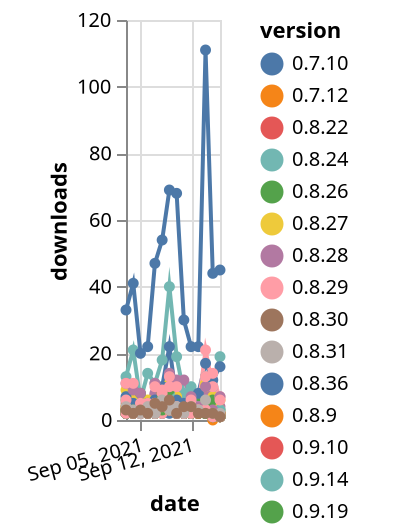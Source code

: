 {"$schema": "https://vega.github.io/schema/vega-lite/v5.json", "description": "A simple bar chart with embedded data.", "data": {"values": [{"date": "2021-09-03", "total": 1354, "delta": 2, "version": "2.0.2"}, {"date": "2021-09-04", "total": 1356, "delta": 2, "version": "2.0.2"}, {"date": "2021-09-05", "total": 1358, "delta": 2, "version": "2.0.2"}, {"date": "2021-09-06", "total": 1360, "delta": 2, "version": "2.0.2"}, {"date": "2021-09-07", "total": 1362, "delta": 2, "version": "2.0.2"}, {"date": "2021-09-08", "total": 1364, "delta": 2, "version": "2.0.2"}, {"date": "2021-09-09", "total": 1367, "delta": 3, "version": "2.0.2"}, {"date": "2021-09-10", "total": 1369, "delta": 2, "version": "2.0.2"}, {"date": "2021-09-11", "total": 1371, "delta": 2, "version": "2.0.2"}, {"date": "2021-09-12", "total": 1373, "delta": 2, "version": "2.0.2"}, {"date": "2021-09-13", "total": 1375, "delta": 2, "version": "2.0.2"}, {"date": "2021-09-14", "total": 1377, "delta": 2, "version": "2.0.2"}, {"date": "2021-09-15", "total": 1378, "delta": 1, "version": "2.0.2"}, {"date": "2021-09-16", "total": 1379, "delta": 1, "version": "2.0.2"}, {"date": "2021-09-03", "total": 2089, "delta": 5, "version": "0.9.36"}, {"date": "2021-09-04", "total": 2097, "delta": 8, "version": "0.9.36"}, {"date": "2021-09-05", "total": 2100, "delta": 3, "version": "0.9.36"}, {"date": "2021-09-06", "total": 2103, "delta": 3, "version": "0.9.36"}, {"date": "2021-09-07", "total": 2111, "delta": 8, "version": "0.9.36"}, {"date": "2021-09-08", "total": 2117, "delta": 6, "version": "0.9.36"}, {"date": "2021-09-09", "total": 2121, "delta": 4, "version": "0.9.36"}, {"date": "2021-09-10", "total": 2125, "delta": 4, "version": "0.9.36"}, {"date": "2021-09-11", "total": 2128, "delta": 3, "version": "0.9.36"}, {"date": "2021-09-12", "total": 2131, "delta": 3, "version": "0.9.36"}, {"date": "2021-09-13", "total": 2133, "delta": 2, "version": "0.9.36"}, {"date": "2021-09-14", "total": 2142, "delta": 9, "version": "0.9.36"}, {"date": "2021-09-15", "total": 2144, "delta": 2, "version": "0.9.36"}, {"date": "2021-09-16", "total": 2148, "delta": 4, "version": "0.9.36"}, {"date": "2021-09-03", "total": 3318, "delta": 3, "version": "0.8.27"}, {"date": "2021-09-04", "total": 3321, "delta": 3, "version": "0.8.27"}, {"date": "2021-09-05", "total": 3323, "delta": 2, "version": "0.8.27"}, {"date": "2021-09-06", "total": 3326, "delta": 3, "version": "0.8.27"}, {"date": "2021-09-07", "total": 3329, "delta": 3, "version": "0.8.27"}, {"date": "2021-09-08", "total": 3337, "delta": 8, "version": "0.8.27"}, {"date": "2021-09-09", "total": 3347, "delta": 10, "version": "0.8.27"}, {"date": "2021-09-10", "total": 3349, "delta": 2, "version": "0.8.27"}, {"date": "2021-09-11", "total": 3351, "delta": 2, "version": "0.8.27"}, {"date": "2021-09-12", "total": 3354, "delta": 3, "version": "0.8.27"}, {"date": "2021-09-13", "total": 3356, "delta": 2, "version": "0.8.27"}, {"date": "2021-09-14", "total": 3359, "delta": 3, "version": "0.8.27"}, {"date": "2021-09-15", "total": 3360, "delta": 1, "version": "0.8.27"}, {"date": "2021-09-16", "total": 3361, "delta": 1, "version": "0.8.27"}, {"date": "2021-09-03", "total": 2762, "delta": 3, "version": "0.9.29"}, {"date": "2021-09-04", "total": 2766, "delta": 4, "version": "0.9.29"}, {"date": "2021-09-05", "total": 2768, "delta": 2, "version": "0.9.29"}, {"date": "2021-09-06", "total": 2771, "delta": 3, "version": "0.9.29"}, {"date": "2021-09-07", "total": 2773, "delta": 2, "version": "0.9.29"}, {"date": "2021-09-08", "total": 2778, "delta": 5, "version": "0.9.29"}, {"date": "2021-09-09", "total": 2781, "delta": 3, "version": "0.9.29"}, {"date": "2021-09-10", "total": 2783, "delta": 2, "version": "0.9.29"}, {"date": "2021-09-11", "total": 2785, "delta": 2, "version": "0.9.29"}, {"date": "2021-09-12", "total": 2787, "delta": 2, "version": "0.9.29"}, {"date": "2021-09-13", "total": 2792, "delta": 5, "version": "0.9.29"}, {"date": "2021-09-14", "total": 2796, "delta": 4, "version": "0.9.29"}, {"date": "2021-09-15", "total": 2799, "delta": 3, "version": "0.9.29"}, {"date": "2021-09-16", "total": 2800, "delta": 1, "version": "0.9.29"}, {"date": "2021-09-03", "total": 4852, "delta": 4, "version": "0.8.9"}, {"date": "2021-09-04", "total": 4856, "delta": 4, "version": "0.8.9"}, {"date": "2021-09-05", "total": 4860, "delta": 4, "version": "0.8.9"}, {"date": "2021-09-06", "total": 4864, "delta": 4, "version": "0.8.9"}, {"date": "2021-09-07", "total": 4868, "delta": 4, "version": "0.8.9"}, {"date": "2021-09-08", "total": 4871, "delta": 3, "version": "0.8.9"}, {"date": "2021-09-09", "total": 4875, "delta": 4, "version": "0.8.9"}, {"date": "2021-09-10", "total": 4879, "delta": 4, "version": "0.8.9"}, {"date": "2021-09-11", "total": 4883, "delta": 4, "version": "0.8.9"}, {"date": "2021-09-12", "total": 4887, "delta": 4, "version": "0.8.9"}, {"date": "2021-09-13", "total": 4891, "delta": 4, "version": "0.8.9"}, {"date": "2021-09-14", "total": 4895, "delta": 4, "version": "0.8.9"}, {"date": "2021-09-15", "total": 4895, "delta": 0, "version": "0.8.9"}, {"date": "2021-09-16", "total": 4897, "delta": 2, "version": "0.8.9"}, {"date": "2021-09-03", "total": 17284, "delta": 2, "version": "0.9.10"}, {"date": "2021-09-04", "total": 17286, "delta": 2, "version": "0.9.10"}, {"date": "2021-09-05", "total": 17289, "delta": 3, "version": "0.9.10"}, {"date": "2021-09-06", "total": 17292, "delta": 3, "version": "0.9.10"}, {"date": "2021-09-07", "total": 17296, "delta": 4, "version": "0.9.10"}, {"date": "2021-09-08", "total": 17305, "delta": 9, "version": "0.9.10"}, {"date": "2021-09-09", "total": 17313, "delta": 8, "version": "0.9.10"}, {"date": "2021-09-10", "total": 17315, "delta": 2, "version": "0.9.10"}, {"date": "2021-09-11", "total": 17318, "delta": 3, "version": "0.9.10"}, {"date": "2021-09-12", "total": 17322, "delta": 4, "version": "0.9.10"}, {"date": "2021-09-13", "total": 17326, "delta": 4, "version": "0.9.10"}, {"date": "2021-09-14", "total": 17328, "delta": 2, "version": "0.9.10"}, {"date": "2021-09-15", "total": 17330, "delta": 2, "version": "0.9.10"}, {"date": "2021-09-16", "total": 17331, "delta": 1, "version": "0.9.10"}, {"date": "2021-09-03", "total": 485, "delta": 3, "version": "2.0.10"}, {"date": "2021-09-04", "total": 489, "delta": 4, "version": "2.0.10"}, {"date": "2021-09-05", "total": 491, "delta": 2, "version": "2.0.10"}, {"date": "2021-09-06", "total": 493, "delta": 2, "version": "2.0.10"}, {"date": "2021-09-07", "total": 495, "delta": 2, "version": "2.0.10"}, {"date": "2021-09-08", "total": 499, "delta": 4, "version": "2.0.10"}, {"date": "2021-09-09", "total": 503, "delta": 4, "version": "2.0.10"}, {"date": "2021-09-10", "total": 505, "delta": 2, "version": "2.0.10"}, {"date": "2021-09-11", "total": 507, "delta": 2, "version": "2.0.10"}, {"date": "2021-09-12", "total": 509, "delta": 2, "version": "2.0.10"}, {"date": "2021-09-13", "total": 511, "delta": 2, "version": "2.0.10"}, {"date": "2021-09-14", "total": 513, "delta": 2, "version": "2.0.10"}, {"date": "2021-09-15", "total": 515, "delta": 2, "version": "2.0.10"}, {"date": "2021-09-16", "total": 516, "delta": 1, "version": "2.0.10"}, {"date": "2021-09-03", "total": 1577, "delta": 2, "version": "0.9.28"}, {"date": "2021-09-04", "total": 1579, "delta": 2, "version": "0.9.28"}, {"date": "2021-09-05", "total": 1581, "delta": 2, "version": "0.9.28"}, {"date": "2021-09-06", "total": 1583, "delta": 2, "version": "0.9.28"}, {"date": "2021-09-07", "total": 1586, "delta": 3, "version": "0.9.28"}, {"date": "2021-09-08", "total": 1589, "delta": 3, "version": "0.9.28"}, {"date": "2021-09-09", "total": 1592, "delta": 3, "version": "0.9.28"}, {"date": "2021-09-10", "total": 1594, "delta": 2, "version": "0.9.28"}, {"date": "2021-09-11", "total": 1596, "delta": 2, "version": "0.9.28"}, {"date": "2021-09-12", "total": 1598, "delta": 2, "version": "0.9.28"}, {"date": "2021-09-13", "total": 1600, "delta": 2, "version": "0.9.28"}, {"date": "2021-09-14", "total": 1602, "delta": 2, "version": "0.9.28"}, {"date": "2021-09-15", "total": 1604, "delta": 2, "version": "0.9.28"}, {"date": "2021-09-16", "total": 1605, "delta": 1, "version": "0.9.28"}, {"date": "2021-09-03", "total": 3170, "delta": 2, "version": "0.8.30"}, {"date": "2021-09-04", "total": 3172, "delta": 2, "version": "0.8.30"}, {"date": "2021-09-05", "total": 3174, "delta": 2, "version": "0.8.30"}, {"date": "2021-09-06", "total": 3176, "delta": 2, "version": "0.8.30"}, {"date": "2021-09-07", "total": 3179, "delta": 3, "version": "0.8.30"}, {"date": "2021-09-08", "total": 3185, "delta": 6, "version": "0.8.30"}, {"date": "2021-09-09", "total": 3193, "delta": 8, "version": "0.8.30"}, {"date": "2021-09-10", "total": 3196, "delta": 3, "version": "0.8.30"}, {"date": "2021-09-11", "total": 3198, "delta": 2, "version": "0.8.30"}, {"date": "2021-09-12", "total": 3200, "delta": 2, "version": "0.8.30"}, {"date": "2021-09-13", "total": 3204, "delta": 4, "version": "0.8.30"}, {"date": "2021-09-14", "total": 3206, "delta": 2, "version": "0.8.30"}, {"date": "2021-09-15", "total": 3207, "delta": 1, "version": "0.8.30"}, {"date": "2021-09-16", "total": 3208, "delta": 1, "version": "0.8.30"}, {"date": "2021-09-03", "total": 4327, "delta": 2, "version": "2.0.4"}, {"date": "2021-09-04", "total": 4330, "delta": 3, "version": "2.0.4"}, {"date": "2021-09-05", "total": 4332, "delta": 2, "version": "2.0.4"}, {"date": "2021-09-06", "total": 4334, "delta": 2, "version": "2.0.4"}, {"date": "2021-09-07", "total": 4337, "delta": 3, "version": "2.0.4"}, {"date": "2021-09-08", "total": 4342, "delta": 5, "version": "2.0.4"}, {"date": "2021-09-09", "total": 4349, "delta": 7, "version": "2.0.4"}, {"date": "2021-09-10", "total": 4353, "delta": 4, "version": "2.0.4"}, {"date": "2021-09-11", "total": 4355, "delta": 2, "version": "2.0.4"}, {"date": "2021-09-12", "total": 4357, "delta": 2, "version": "2.0.4"}, {"date": "2021-09-13", "total": 4359, "delta": 2, "version": "2.0.4"}, {"date": "2021-09-14", "total": 4362, "delta": 3, "version": "2.0.4"}, {"date": "2021-09-15", "total": 4364, "delta": 2, "version": "2.0.4"}, {"date": "2021-09-16", "total": 4365, "delta": 1, "version": "2.0.4"}, {"date": "2021-09-03", "total": 13239, "delta": 13, "version": "0.9.14"}, {"date": "2021-09-04", "total": 13260, "delta": 21, "version": "0.9.14"}, {"date": "2021-09-05", "total": 13266, "delta": 6, "version": "0.9.14"}, {"date": "2021-09-06", "total": 13280, "delta": 14, "version": "0.9.14"}, {"date": "2021-09-07", "total": 13291, "delta": 11, "version": "0.9.14"}, {"date": "2021-09-08", "total": 13309, "delta": 18, "version": "0.9.14"}, {"date": "2021-09-09", "total": 13349, "delta": 40, "version": "0.9.14"}, {"date": "2021-09-10", "total": 13368, "delta": 19, "version": "0.9.14"}, {"date": "2021-09-11", "total": 13376, "delta": 8, "version": "0.9.14"}, {"date": "2021-09-12", "total": 13386, "delta": 10, "version": "0.9.14"}, {"date": "2021-09-13", "total": 13390, "delta": 4, "version": "0.9.14"}, {"date": "2021-09-14", "total": 13403, "delta": 13, "version": "0.9.14"}, {"date": "2021-09-15", "total": 13413, "delta": 10, "version": "0.9.14"}, {"date": "2021-09-16", "total": 13432, "delta": 19, "version": "0.9.14"}, {"date": "2021-09-03", "total": 3200, "delta": 2, "version": "0.8.31"}, {"date": "2021-09-04", "total": 3202, "delta": 2, "version": "0.8.31"}, {"date": "2021-09-05", "total": 3204, "delta": 2, "version": "0.8.31"}, {"date": "2021-09-06", "total": 3206, "delta": 2, "version": "0.8.31"}, {"date": "2021-09-07", "total": 3211, "delta": 5, "version": "0.8.31"}, {"date": "2021-09-08", "total": 3218, "delta": 7, "version": "0.8.31"}, {"date": "2021-09-09", "total": 3226, "delta": 8, "version": "0.8.31"}, {"date": "2021-09-10", "total": 3228, "delta": 2, "version": "0.8.31"}, {"date": "2021-09-11", "total": 3230, "delta": 2, "version": "0.8.31"}, {"date": "2021-09-12", "total": 3232, "delta": 2, "version": "0.8.31"}, {"date": "2021-09-13", "total": 3235, "delta": 3, "version": "0.8.31"}, {"date": "2021-09-14", "total": 3237, "delta": 2, "version": "0.8.31"}, {"date": "2021-09-15", "total": 3238, "delta": 1, "version": "0.8.31"}, {"date": "2021-09-16", "total": 3239, "delta": 1, "version": "0.8.31"}, {"date": "2021-09-03", "total": 2010, "delta": 9, "version": "2.0.7"}, {"date": "2021-09-04", "total": 2014, "delta": 4, "version": "2.0.7"}, {"date": "2021-09-05", "total": 2017, "delta": 3, "version": "2.0.7"}, {"date": "2021-09-06", "total": 2021, "delta": 4, "version": "2.0.7"}, {"date": "2021-09-07", "total": 2024, "delta": 3, "version": "2.0.7"}, {"date": "2021-09-08", "total": 2027, "delta": 3, "version": "2.0.7"}, {"date": "2021-09-09", "total": 2031, "delta": 4, "version": "2.0.7"}, {"date": "2021-09-10", "total": 2038, "delta": 7, "version": "2.0.7"}, {"date": "2021-09-11", "total": 2040, "delta": 2, "version": "2.0.7"}, {"date": "2021-09-12", "total": 2043, "delta": 3, "version": "2.0.7"}, {"date": "2021-09-13", "total": 2049, "delta": 6, "version": "2.0.7"}, {"date": "2021-09-14", "total": 2060, "delta": 11, "version": "2.0.7"}, {"date": "2021-09-15", "total": 2067, "delta": 7, "version": "2.0.7"}, {"date": "2021-09-16", "total": 2070, "delta": 3, "version": "2.0.7"}, {"date": "2021-09-03", "total": 9533, "delta": 4, "version": "0.9.21"}, {"date": "2021-09-04", "total": 9539, "delta": 6, "version": "0.9.21"}, {"date": "2021-09-05", "total": 9543, "delta": 4, "version": "0.9.21"}, {"date": "2021-09-06", "total": 9549, "delta": 6, "version": "0.9.21"}, {"date": "2021-09-07", "total": 9552, "delta": 3, "version": "0.9.21"}, {"date": "2021-09-08", "total": 9559, "delta": 7, "version": "0.9.21"}, {"date": "2021-09-09", "total": 9570, "delta": 11, "version": "0.9.21"}, {"date": "2021-09-10", "total": 9576, "delta": 6, "version": "0.9.21"}, {"date": "2021-09-11", "total": 9580, "delta": 4, "version": "0.9.21"}, {"date": "2021-09-12", "total": 9585, "delta": 5, "version": "0.9.21"}, {"date": "2021-09-13", "total": 9589, "delta": 4, "version": "0.9.21"}, {"date": "2021-09-14", "total": 9599, "delta": 10, "version": "0.9.21"}, {"date": "2021-09-15", "total": 9603, "delta": 4, "version": "0.9.21"}, {"date": "2021-09-16", "total": 9609, "delta": 6, "version": "0.9.21"}, {"date": "2021-09-03", "total": 3120, "delta": 2, "version": "0.8.28"}, {"date": "2021-09-04", "total": 3122, "delta": 2, "version": "0.8.28"}, {"date": "2021-09-05", "total": 3124, "delta": 2, "version": "0.8.28"}, {"date": "2021-09-06", "total": 3126, "delta": 2, "version": "0.8.28"}, {"date": "2021-09-07", "total": 3128, "delta": 2, "version": "0.8.28"}, {"date": "2021-09-08", "total": 3135, "delta": 7, "version": "0.8.28"}, {"date": "2021-09-09", "total": 3145, "delta": 10, "version": "0.8.28"}, {"date": "2021-09-10", "total": 3147, "delta": 2, "version": "0.8.28"}, {"date": "2021-09-11", "total": 3149, "delta": 2, "version": "0.8.28"}, {"date": "2021-09-12", "total": 3151, "delta": 2, "version": "0.8.28"}, {"date": "2021-09-13", "total": 3154, "delta": 3, "version": "0.8.28"}, {"date": "2021-09-14", "total": 3156, "delta": 2, "version": "0.8.28"}, {"date": "2021-09-15", "total": 3157, "delta": 1, "version": "0.8.28"}, {"date": "2021-09-16", "total": 3158, "delta": 1, "version": "0.8.28"}, {"date": "2021-09-03", "total": 2216, "delta": 2, "version": "0.9.35"}, {"date": "2021-09-04", "total": 2218, "delta": 2, "version": "0.9.35"}, {"date": "2021-09-05", "total": 2220, "delta": 2, "version": "0.9.35"}, {"date": "2021-09-06", "total": 2222, "delta": 2, "version": "0.9.35"}, {"date": "2021-09-07", "total": 2224, "delta": 2, "version": "0.9.35"}, {"date": "2021-09-08", "total": 2227, "delta": 3, "version": "0.9.35"}, {"date": "2021-09-09", "total": 2230, "delta": 3, "version": "0.9.35"}, {"date": "2021-09-10", "total": 2232, "delta": 2, "version": "0.9.35"}, {"date": "2021-09-11", "total": 2234, "delta": 2, "version": "0.9.35"}, {"date": "2021-09-12", "total": 2236, "delta": 2, "version": "0.9.35"}, {"date": "2021-09-13", "total": 2238, "delta": 2, "version": "0.9.35"}, {"date": "2021-09-14", "total": 2240, "delta": 2, "version": "0.9.35"}, {"date": "2021-09-15", "total": 2242, "delta": 2, "version": "0.9.35"}, {"date": "2021-09-16", "total": 2243, "delta": 1, "version": "0.9.35"}, {"date": "2021-09-03", "total": 7711, "delta": 3, "version": "0.8.22"}, {"date": "2021-09-04", "total": 7713, "delta": 2, "version": "0.8.22"}, {"date": "2021-09-05", "total": 7715, "delta": 2, "version": "0.8.22"}, {"date": "2021-09-06", "total": 7717, "delta": 2, "version": "0.8.22"}, {"date": "2021-09-07", "total": 7719, "delta": 2, "version": "0.8.22"}, {"date": "2021-09-08", "total": 7727, "delta": 8, "version": "0.8.22"}, {"date": "2021-09-09", "total": 7736, "delta": 9, "version": "0.8.22"}, {"date": "2021-09-10", "total": 7738, "delta": 2, "version": "0.8.22"}, {"date": "2021-09-11", "total": 7740, "delta": 2, "version": "0.8.22"}, {"date": "2021-09-12", "total": 7742, "delta": 2, "version": "0.8.22"}, {"date": "2021-09-13", "total": 7744, "delta": 2, "version": "0.8.22"}, {"date": "2021-09-14", "total": 7748, "delta": 4, "version": "0.8.22"}, {"date": "2021-09-15", "total": 7749, "delta": 1, "version": "0.8.22"}, {"date": "2021-09-16", "total": 7751, "delta": 2, "version": "0.8.22"}, {"date": "2021-09-03", "total": 3136, "delta": 2, "version": "0.9.30"}, {"date": "2021-09-04", "total": 3138, "delta": 2, "version": "0.9.30"}, {"date": "2021-09-05", "total": 3140, "delta": 2, "version": "0.9.30"}, {"date": "2021-09-06", "total": 3142, "delta": 2, "version": "0.9.30"}, {"date": "2021-09-07", "total": 3144, "delta": 2, "version": "0.9.30"}, {"date": "2021-09-08", "total": 3147, "delta": 3, "version": "0.9.30"}, {"date": "2021-09-09", "total": 3150, "delta": 3, "version": "0.9.30"}, {"date": "2021-09-10", "total": 3152, "delta": 2, "version": "0.9.30"}, {"date": "2021-09-11", "total": 3154, "delta": 2, "version": "0.9.30"}, {"date": "2021-09-12", "total": 3156, "delta": 2, "version": "0.9.30"}, {"date": "2021-09-13", "total": 3158, "delta": 2, "version": "0.9.30"}, {"date": "2021-09-14", "total": 3160, "delta": 2, "version": "0.9.30"}, {"date": "2021-09-15", "total": 3162, "delta": 2, "version": "0.9.30"}, {"date": "2021-09-16", "total": 3164, "delta": 2, "version": "0.9.30"}, {"date": "2021-09-03", "total": 3124, "delta": 2, "version": "0.8.26"}, {"date": "2021-09-04", "total": 3126, "delta": 2, "version": "0.8.26"}, {"date": "2021-09-05", "total": 3128, "delta": 2, "version": "0.8.26"}, {"date": "2021-09-06", "total": 3130, "delta": 2, "version": "0.8.26"}, {"date": "2021-09-07", "total": 3132, "delta": 2, "version": "0.8.26"}, {"date": "2021-09-08", "total": 3140, "delta": 8, "version": "0.8.26"}, {"date": "2021-09-09", "total": 3149, "delta": 9, "version": "0.8.26"}, {"date": "2021-09-10", "total": 3151, "delta": 2, "version": "0.8.26"}, {"date": "2021-09-11", "total": 3153, "delta": 2, "version": "0.8.26"}, {"date": "2021-09-12", "total": 3158, "delta": 5, "version": "0.8.26"}, {"date": "2021-09-13", "total": 3161, "delta": 3, "version": "0.8.26"}, {"date": "2021-09-14", "total": 3163, "delta": 2, "version": "0.8.26"}, {"date": "2021-09-15", "total": 3164, "delta": 1, "version": "0.8.26"}, {"date": "2021-09-16", "total": 3166, "delta": 2, "version": "0.8.26"}, {"date": "2021-09-03", "total": 5117, "delta": 2, "version": "0.9.22"}, {"date": "2021-09-04", "total": 5119, "delta": 2, "version": "0.9.22"}, {"date": "2021-09-05", "total": 5121, "delta": 2, "version": "0.9.22"}, {"date": "2021-09-06", "total": 5123, "delta": 2, "version": "0.9.22"}, {"date": "2021-09-07", "total": 5126, "delta": 3, "version": "0.9.22"}, {"date": "2021-09-08", "total": 5129, "delta": 3, "version": "0.9.22"}, {"date": "2021-09-09", "total": 5134, "delta": 5, "version": "0.9.22"}, {"date": "2021-09-10", "total": 5136, "delta": 2, "version": "0.9.22"}, {"date": "2021-09-11", "total": 5138, "delta": 2, "version": "0.9.22"}, {"date": "2021-09-12", "total": 5140, "delta": 2, "version": "0.9.22"}, {"date": "2021-09-13", "total": 5143, "delta": 3, "version": "0.9.22"}, {"date": "2021-09-14", "total": 5147, "delta": 4, "version": "0.9.22"}, {"date": "2021-09-15", "total": 5149, "delta": 2, "version": "0.9.22"}, {"date": "2021-09-16", "total": 5150, "delta": 1, "version": "0.9.22"}, {"date": "2021-09-03", "total": 1914, "delta": 2, "version": "0.9.32"}, {"date": "2021-09-04", "total": 1916, "delta": 2, "version": "0.9.32"}, {"date": "2021-09-05", "total": 1918, "delta": 2, "version": "0.9.32"}, {"date": "2021-09-06", "total": 1920, "delta": 2, "version": "0.9.32"}, {"date": "2021-09-07", "total": 1922, "delta": 2, "version": "0.9.32"}, {"date": "2021-09-08", "total": 1925, "delta": 3, "version": "0.9.32"}, {"date": "2021-09-09", "total": 1928, "delta": 3, "version": "0.9.32"}, {"date": "2021-09-10", "total": 1930, "delta": 2, "version": "0.9.32"}, {"date": "2021-09-11", "total": 1933, "delta": 3, "version": "0.9.32"}, {"date": "2021-09-12", "total": 1935, "delta": 2, "version": "0.9.32"}, {"date": "2021-09-13", "total": 1937, "delta": 2, "version": "0.9.32"}, {"date": "2021-09-14", "total": 1939, "delta": 2, "version": "0.9.32"}, {"date": "2021-09-15", "total": 1941, "delta": 2, "version": "0.9.32"}, {"date": "2021-09-16", "total": 1942, "delta": 1, "version": "0.9.32"}, {"date": "2021-09-03", "total": 1089, "delta": 2, "version": "2.0.1"}, {"date": "2021-09-04", "total": 1091, "delta": 2, "version": "2.0.1"}, {"date": "2021-09-05", "total": 1093, "delta": 2, "version": "2.0.1"}, {"date": "2021-09-06", "total": 1095, "delta": 2, "version": "2.0.1"}, {"date": "2021-09-07", "total": 1097, "delta": 2, "version": "2.0.1"}, {"date": "2021-09-08", "total": 1099, "delta": 2, "version": "2.0.1"}, {"date": "2021-09-09", "total": 1102, "delta": 3, "version": "2.0.1"}, {"date": "2021-09-10", "total": 1104, "delta": 2, "version": "2.0.1"}, {"date": "2021-09-11", "total": 1106, "delta": 2, "version": "2.0.1"}, {"date": "2021-09-12", "total": 1108, "delta": 2, "version": "2.0.1"}, {"date": "2021-09-13", "total": 1110, "delta": 2, "version": "2.0.1"}, {"date": "2021-09-14", "total": 1112, "delta": 2, "version": "2.0.1"}, {"date": "2021-09-15", "total": 1113, "delta": 1, "version": "2.0.1"}, {"date": "2021-09-16", "total": 1114, "delta": 1, "version": "2.0.1"}, {"date": "2021-09-03", "total": 2193, "delta": 3, "version": "2.0.5"}, {"date": "2021-09-04", "total": 2195, "delta": 2, "version": "2.0.5"}, {"date": "2021-09-05", "total": 2197, "delta": 2, "version": "2.0.5"}, {"date": "2021-09-06", "total": 2199, "delta": 2, "version": "2.0.5"}, {"date": "2021-09-07", "total": 2202, "delta": 3, "version": "2.0.5"}, {"date": "2021-09-08", "total": 2204, "delta": 2, "version": "2.0.5"}, {"date": "2021-09-09", "total": 2207, "delta": 3, "version": "2.0.5"}, {"date": "2021-09-10", "total": 2210, "delta": 3, "version": "2.0.5"}, {"date": "2021-09-11", "total": 2212, "delta": 2, "version": "2.0.5"}, {"date": "2021-09-12", "total": 2214, "delta": 2, "version": "2.0.5"}, {"date": "2021-09-13", "total": 2216, "delta": 2, "version": "2.0.5"}, {"date": "2021-09-14", "total": 2220, "delta": 4, "version": "2.0.5"}, {"date": "2021-09-15", "total": 2221, "delta": 1, "version": "2.0.5"}, {"date": "2021-09-16", "total": 2224, "delta": 3, "version": "2.0.5"}, {"date": "2021-09-03", "total": 6223, "delta": 2, "version": "0.7.10"}, {"date": "2021-09-04", "total": 6226, "delta": 3, "version": "0.7.10"}, {"date": "2021-09-05", "total": 6228, "delta": 2, "version": "0.7.10"}, {"date": "2021-09-06", "total": 6230, "delta": 2, "version": "0.7.10"}, {"date": "2021-09-07", "total": 6232, "delta": 2, "version": "0.7.10"}, {"date": "2021-09-08", "total": 6237, "delta": 5, "version": "0.7.10"}, {"date": "2021-09-09", "total": 6239, "delta": 2, "version": "0.7.10"}, {"date": "2021-09-10", "total": 6241, "delta": 2, "version": "0.7.10"}, {"date": "2021-09-11", "total": 6243, "delta": 2, "version": "0.7.10"}, {"date": "2021-09-12", "total": 6245, "delta": 2, "version": "0.7.10"}, {"date": "2021-09-13", "total": 6247, "delta": 2, "version": "0.7.10"}, {"date": "2021-09-14", "total": 6249, "delta": 2, "version": "0.7.10"}, {"date": "2021-09-15", "total": 6251, "delta": 2, "version": "0.7.10"}, {"date": "2021-09-16", "total": 6252, "delta": 1, "version": "0.7.10"}, {"date": "2021-09-03", "total": 2792, "delta": 33, "version": "2.0.11"}, {"date": "2021-09-04", "total": 2833, "delta": 41, "version": "2.0.11"}, {"date": "2021-09-05", "total": 2853, "delta": 20, "version": "2.0.11"}, {"date": "2021-09-06", "total": 2875, "delta": 22, "version": "2.0.11"}, {"date": "2021-09-07", "total": 2922, "delta": 47, "version": "2.0.11"}, {"date": "2021-09-08", "total": 2976, "delta": 54, "version": "2.0.11"}, {"date": "2021-09-09", "total": 3045, "delta": 69, "version": "2.0.11"}, {"date": "2021-09-10", "total": 3113, "delta": 68, "version": "2.0.11"}, {"date": "2021-09-11", "total": 3143, "delta": 30, "version": "2.0.11"}, {"date": "2021-09-12", "total": 3165, "delta": 22, "version": "2.0.11"}, {"date": "2021-09-13", "total": 3187, "delta": 22, "version": "2.0.11"}, {"date": "2021-09-14", "total": 3298, "delta": 111, "version": "2.0.11"}, {"date": "2021-09-15", "total": 3342, "delta": 44, "version": "2.0.11"}, {"date": "2021-09-16", "total": 3387, "delta": 45, "version": "2.0.11"}, {"date": "2021-09-03", "total": 3913, "delta": 6, "version": "2.0.6"}, {"date": "2021-09-04", "total": 3916, "delta": 3, "version": "2.0.6"}, {"date": "2021-09-05", "total": 3924, "delta": 8, "version": "2.0.6"}, {"date": "2021-09-06", "total": 3929, "delta": 5, "version": "2.0.6"}, {"date": "2021-09-07", "total": 3932, "delta": 3, "version": "2.0.6"}, {"date": "2021-09-08", "total": 3938, "delta": 6, "version": "2.0.6"}, {"date": "2021-09-09", "total": 3942, "delta": 4, "version": "2.0.6"}, {"date": "2021-09-10", "total": 3946, "delta": 4, "version": "2.0.6"}, {"date": "2021-09-11", "total": 3948, "delta": 2, "version": "2.0.6"}, {"date": "2021-09-12", "total": 3950, "delta": 2, "version": "2.0.6"}, {"date": "2021-09-13", "total": 3955, "delta": 5, "version": "2.0.6"}, {"date": "2021-09-14", "total": 3960, "delta": 5, "version": "2.0.6"}, {"date": "2021-09-15", "total": 3966, "delta": 6, "version": "2.0.6"}, {"date": "2021-09-16", "total": 3967, "delta": 1, "version": "2.0.6"}, {"date": "2021-09-03", "total": 1028, "delta": 3, "version": "2.0.0"}, {"date": "2021-09-04", "total": 1031, "delta": 3, "version": "2.0.0"}, {"date": "2021-09-05", "total": 1033, "delta": 2, "version": "2.0.0"}, {"date": "2021-09-06", "total": 1035, "delta": 2, "version": "2.0.0"}, {"date": "2021-09-07", "total": 1037, "delta": 2, "version": "2.0.0"}, {"date": "2021-09-08", "total": 1039, "delta": 2, "version": "2.0.0"}, {"date": "2021-09-09", "total": 1042, "delta": 3, "version": "2.0.0"}, {"date": "2021-09-10", "total": 1044, "delta": 2, "version": "2.0.0"}, {"date": "2021-09-11", "total": 1046, "delta": 2, "version": "2.0.0"}, {"date": "2021-09-12", "total": 1048, "delta": 2, "version": "2.0.0"}, {"date": "2021-09-13", "total": 1050, "delta": 2, "version": "2.0.0"}, {"date": "2021-09-14", "total": 1053, "delta": 3, "version": "2.0.0"}, {"date": "2021-09-15", "total": 1054, "delta": 1, "version": "2.0.0"}, {"date": "2021-09-16", "total": 1055, "delta": 1, "version": "2.0.0"}, {"date": "2021-09-03", "total": 16017, "delta": 7, "version": "0.8.36"}, {"date": "2021-09-04", "total": 16022, "delta": 5, "version": "0.8.36"}, {"date": "2021-09-05", "total": 16027, "delta": 5, "version": "0.8.36"}, {"date": "2021-09-06", "total": 16031, "delta": 4, "version": "0.8.36"}, {"date": "2021-09-07", "total": 16037, "delta": 6, "version": "0.8.36"}, {"date": "2021-09-08", "total": 16047, "delta": 10, "version": "0.8.36"}, {"date": "2021-09-09", "total": 16069, "delta": 22, "version": "0.8.36"}, {"date": "2021-09-10", "total": 16075, "delta": 6, "version": "0.8.36"}, {"date": "2021-09-11", "total": 16080, "delta": 5, "version": "0.8.36"}, {"date": "2021-09-12", "total": 16086, "delta": 6, "version": "0.8.36"}, {"date": "2021-09-13", "total": 16094, "delta": 8, "version": "0.8.36"}, {"date": "2021-09-14", "total": 16111, "delta": 17, "version": "0.8.36"}, {"date": "2021-09-15", "total": 16123, "delta": 12, "version": "0.8.36"}, {"date": "2021-09-16", "total": 16139, "delta": 16, "version": "0.8.36"}, {"date": "2021-09-03", "total": 1170, "delta": 3, "version": "0.9.34"}, {"date": "2021-09-04", "total": 1173, "delta": 3, "version": "0.9.34"}, {"date": "2021-09-05", "total": 1175, "delta": 2, "version": "0.9.34"}, {"date": "2021-09-06", "total": 1177, "delta": 2, "version": "0.9.34"}, {"date": "2021-09-07", "total": 1179, "delta": 2, "version": "0.9.34"}, {"date": "2021-09-08", "total": 1182, "delta": 3, "version": "0.9.34"}, {"date": "2021-09-09", "total": 1186, "delta": 4, "version": "0.9.34"}, {"date": "2021-09-10", "total": 1188, "delta": 2, "version": "0.9.34"}, {"date": "2021-09-11", "total": 1190, "delta": 2, "version": "0.9.34"}, {"date": "2021-09-12", "total": 1192, "delta": 2, "version": "0.9.34"}, {"date": "2021-09-13", "total": 1194, "delta": 2, "version": "0.9.34"}, {"date": "2021-09-14", "total": 1196, "delta": 2, "version": "0.9.34"}, {"date": "2021-09-15", "total": 1198, "delta": 2, "version": "0.9.34"}, {"date": "2021-09-16", "total": 1199, "delta": 1, "version": "0.9.34"}, {"date": "2021-09-03", "total": 3520, "delta": 2, "version": "0.7.12"}, {"date": "2021-09-04", "total": 3522, "delta": 2, "version": "0.7.12"}, {"date": "2021-09-05", "total": 3524, "delta": 2, "version": "0.7.12"}, {"date": "2021-09-06", "total": 3528, "delta": 4, "version": "0.7.12"}, {"date": "2021-09-07", "total": 3530, "delta": 2, "version": "0.7.12"}, {"date": "2021-09-08", "total": 3535, "delta": 5, "version": "0.7.12"}, {"date": "2021-09-09", "total": 3538, "delta": 3, "version": "0.7.12"}, {"date": "2021-09-10", "total": 3540, "delta": 2, "version": "0.7.12"}, {"date": "2021-09-11", "total": 3542, "delta": 2, "version": "0.7.12"}, {"date": "2021-09-12", "total": 3544, "delta": 2, "version": "0.7.12"}, {"date": "2021-09-13", "total": 3546, "delta": 2, "version": "0.7.12"}, {"date": "2021-09-14", "total": 3548, "delta": 2, "version": "0.7.12"}, {"date": "2021-09-15", "total": 3550, "delta": 2, "version": "0.7.12"}, {"date": "2021-09-16", "total": 3552, "delta": 2, "version": "0.7.12"}, {"date": "2021-09-03", "total": 3252, "delta": 6, "version": "2.0.9"}, {"date": "2021-09-04", "total": 3254, "delta": 2, "version": "2.0.9"}, {"date": "2021-09-05", "total": 3256, "delta": 2, "version": "2.0.9"}, {"date": "2021-09-06", "total": 3261, "delta": 5, "version": "2.0.9"}, {"date": "2021-09-07", "total": 3266, "delta": 5, "version": "2.0.9"}, {"date": "2021-09-08", "total": 3270, "delta": 4, "version": "2.0.9"}, {"date": "2021-09-09", "total": 3274, "delta": 4, "version": "2.0.9"}, {"date": "2021-09-10", "total": 3278, "delta": 4, "version": "2.0.9"}, {"date": "2021-09-11", "total": 3281, "delta": 3, "version": "2.0.9"}, {"date": "2021-09-12", "total": 3284, "delta": 3, "version": "2.0.9"}, {"date": "2021-09-13", "total": 3288, "delta": 4, "version": "2.0.9"}, {"date": "2021-09-14", "total": 3309, "delta": 21, "version": "2.0.9"}, {"date": "2021-09-15", "total": 3319, "delta": 10, "version": "2.0.9"}, {"date": "2021-09-16", "total": 3326, "delta": 7, "version": "2.0.9"}, {"date": "2021-09-03", "total": 5281, "delta": 2, "version": "0.8.24"}, {"date": "2021-09-04", "total": 5283, "delta": 2, "version": "0.8.24"}, {"date": "2021-09-05", "total": 5285, "delta": 2, "version": "0.8.24"}, {"date": "2021-09-06", "total": 5287, "delta": 2, "version": "0.8.24"}, {"date": "2021-09-07", "total": 5289, "delta": 2, "version": "0.8.24"}, {"date": "2021-09-08", "total": 5294, "delta": 5, "version": "0.8.24"}, {"date": "2021-09-09", "total": 5302, "delta": 8, "version": "0.8.24"}, {"date": "2021-09-10", "total": 5304, "delta": 2, "version": "0.8.24"}, {"date": "2021-09-11", "total": 5306, "delta": 2, "version": "0.8.24"}, {"date": "2021-09-12", "total": 5308, "delta": 2, "version": "0.8.24"}, {"date": "2021-09-13", "total": 5312, "delta": 4, "version": "0.8.24"}, {"date": "2021-09-14", "total": 5314, "delta": 2, "version": "0.8.24"}, {"date": "2021-09-15", "total": 5315, "delta": 1, "version": "0.8.24"}, {"date": "2021-09-16", "total": 5318, "delta": 3, "version": "0.8.24"}, {"date": "2021-09-03", "total": 4452, "delta": 11, "version": "2.0.8"}, {"date": "2021-09-04", "total": 4461, "delta": 9, "version": "2.0.8"}, {"date": "2021-09-05", "total": 4469, "delta": 8, "version": "2.0.8"}, {"date": "2021-09-06", "total": 4473, "delta": 4, "version": "2.0.8"}, {"date": "2021-09-07", "total": 4484, "delta": 11, "version": "2.0.8"}, {"date": "2021-09-08", "total": 4490, "delta": 6, "version": "2.0.8"}, {"date": "2021-09-09", "total": 4504, "delta": 14, "version": "2.0.8"}, {"date": "2021-09-10", "total": 4516, "delta": 12, "version": "2.0.8"}, {"date": "2021-09-11", "total": 4528, "delta": 12, "version": "2.0.8"}, {"date": "2021-09-12", "total": 4535, "delta": 7, "version": "2.0.8"}, {"date": "2021-09-13", "total": 4539, "delta": 4, "version": "2.0.8"}, {"date": "2021-09-14", "total": 4549, "delta": 10, "version": "2.0.8"}, {"date": "2021-09-15", "total": 4552, "delta": 3, "version": "2.0.8"}, {"date": "2021-09-16", "total": 4559, "delta": 7, "version": "2.0.8"}, {"date": "2021-09-03", "total": 3610, "delta": 2, "version": "0.9.19"}, {"date": "2021-09-04", "total": 3612, "delta": 2, "version": "0.9.19"}, {"date": "2021-09-05", "total": 3615, "delta": 3, "version": "0.9.19"}, {"date": "2021-09-06", "total": 3617, "delta": 2, "version": "0.9.19"}, {"date": "2021-09-07", "total": 3620, "delta": 3, "version": "0.9.19"}, {"date": "2021-09-08", "total": 3627, "delta": 7, "version": "0.9.19"}, {"date": "2021-09-09", "total": 3636, "delta": 9, "version": "0.9.19"}, {"date": "2021-09-10", "total": 3639, "delta": 3, "version": "0.9.19"}, {"date": "2021-09-11", "total": 3641, "delta": 2, "version": "0.9.19"}, {"date": "2021-09-12", "total": 3645, "delta": 4, "version": "0.9.19"}, {"date": "2021-09-13", "total": 3648, "delta": 3, "version": "0.9.19"}, {"date": "2021-09-14", "total": 3650, "delta": 2, "version": "0.9.19"}, {"date": "2021-09-15", "total": 3652, "delta": 2, "version": "0.9.19"}, {"date": "2021-09-16", "total": 3653, "delta": 1, "version": "0.9.19"}, {"date": "2021-09-03", "total": 13578, "delta": 11, "version": "0.9.24"}, {"date": "2021-09-04", "total": 13589, "delta": 11, "version": "0.9.24"}, {"date": "2021-09-05", "total": 13594, "delta": 5, "version": "0.9.24"}, {"date": "2021-09-06", "total": 13598, "delta": 4, "version": "0.9.24"}, {"date": "2021-09-07", "total": 13608, "delta": 10, "version": "0.9.24"}, {"date": "2021-09-08", "total": 13616, "delta": 8, "version": "0.9.24"}, {"date": "2021-09-09", "total": 13629, "delta": 13, "version": "0.9.24"}, {"date": "2021-09-10", "total": 13639, "delta": 10, "version": "0.9.24"}, {"date": "2021-09-11", "total": 13641, "delta": 2, "version": "0.9.24"}, {"date": "2021-09-12", "total": 13647, "delta": 6, "version": "0.9.24"}, {"date": "2021-09-13", "total": 13650, "delta": 3, "version": "0.9.24"}, {"date": "2021-09-14", "total": 13663, "delta": 13, "version": "0.9.24"}, {"date": "2021-09-15", "total": 13677, "delta": 14, "version": "0.9.24"}, {"date": "2021-09-16", "total": 13683, "delta": 6, "version": "0.9.24"}, {"date": "2021-09-03", "total": 3345, "delta": 2, "version": "0.8.29"}, {"date": "2021-09-04", "total": 3347, "delta": 2, "version": "0.8.29"}, {"date": "2021-09-05", "total": 3349, "delta": 2, "version": "0.8.29"}, {"date": "2021-09-06", "total": 3351, "delta": 2, "version": "0.8.29"}, {"date": "2021-09-07", "total": 3353, "delta": 2, "version": "0.8.29"}, {"date": "2021-09-08", "total": 3362, "delta": 9, "version": "0.8.29"}, {"date": "2021-09-09", "total": 3372, "delta": 10, "version": "0.8.29"}, {"date": "2021-09-10", "total": 3374, "delta": 2, "version": "0.8.29"}, {"date": "2021-09-11", "total": 3376, "delta": 2, "version": "0.8.29"}, {"date": "2021-09-12", "total": 3378, "delta": 2, "version": "0.8.29"}, {"date": "2021-09-13", "total": 3381, "delta": 3, "version": "0.8.29"}, {"date": "2021-09-14", "total": 3384, "delta": 3, "version": "0.8.29"}, {"date": "2021-09-15", "total": 3385, "delta": 1, "version": "0.8.29"}, {"date": "2021-09-16", "total": 3386, "delta": 1, "version": "0.8.29"}, {"date": "2021-09-03", "total": 2700, "delta": 4, "version": "0.9.26"}, {"date": "2021-09-04", "total": 2703, "delta": 3, "version": "0.9.26"}, {"date": "2021-09-05", "total": 2705, "delta": 2, "version": "0.9.26"}, {"date": "2021-09-06", "total": 2709, "delta": 4, "version": "0.9.26"}, {"date": "2021-09-07", "total": 2711, "delta": 2, "version": "0.9.26"}, {"date": "2021-09-08", "total": 2717, "delta": 6, "version": "0.9.26"}, {"date": "2021-09-09", "total": 2720, "delta": 3, "version": "0.9.26"}, {"date": "2021-09-10", "total": 2724, "delta": 4, "version": "0.9.26"}, {"date": "2021-09-11", "total": 2726, "delta": 2, "version": "0.9.26"}, {"date": "2021-09-12", "total": 2730, "delta": 4, "version": "0.9.26"}, {"date": "2021-09-13", "total": 2733, "delta": 3, "version": "0.9.26"}, {"date": "2021-09-14", "total": 2739, "delta": 6, "version": "0.9.26"}, {"date": "2021-09-15", "total": 2741, "delta": 2, "version": "0.9.26"}, {"date": "2021-09-16", "total": 2743, "delta": 2, "version": "0.9.26"}, {"date": "2021-09-03", "total": 3118, "delta": 3, "version": "0.9.25"}, {"date": "2021-09-04", "total": 3120, "delta": 2, "version": "0.9.25"}, {"date": "2021-09-05", "total": 3123, "delta": 3, "version": "0.9.25"}, {"date": "2021-09-06", "total": 3125, "delta": 2, "version": "0.9.25"}, {"date": "2021-09-07", "total": 3130, "delta": 5, "version": "0.9.25"}, {"date": "2021-09-08", "total": 3134, "delta": 4, "version": "0.9.25"}, {"date": "2021-09-09", "total": 3140, "delta": 6, "version": "0.9.25"}, {"date": "2021-09-10", "total": 3142, "delta": 2, "version": "0.9.25"}, {"date": "2021-09-11", "total": 3146, "delta": 4, "version": "0.9.25"}, {"date": "2021-09-12", "total": 3150, "delta": 4, "version": "0.9.25"}, {"date": "2021-09-13", "total": 3152, "delta": 2, "version": "0.9.25"}, {"date": "2021-09-14", "total": 3154, "delta": 2, "version": "0.9.25"}, {"date": "2021-09-15", "total": 3156, "delta": 2, "version": "0.9.25"}, {"date": "2021-09-16", "total": 3157, "delta": 1, "version": "0.9.25"}]}, "width": "container", "mark": {"type": "line", "point": {"filled": true}}, "encoding": {"x": {"field": "date", "type": "temporal", "timeUnit": "yearmonthdate", "title": "date", "axis": {"labelAngle": -15}}, "y": {"field": "delta", "type": "quantitative", "title": "downloads"}, "color": {"field": "version", "type": "nominal"}, "tooltip": {"field": "delta"}}}